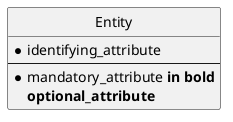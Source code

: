 {
  "sha1": "5d6t4rerqm2krt3cvqzyhd3jxrb9g4i",
  "insertion": {
    "when": "2024-05-30T20:48:20.710Z",
    "user": "plantuml@gmail.com"
  }
}
@startuml
hide circle
hide empty members

entity Entity {
   * identifying_attribute
   --
   * mandatory_attribute **in bold**
   **optional_attribute**
}
@enduml
